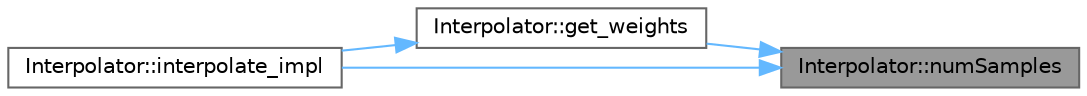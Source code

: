 digraph "Interpolator::numSamples"
{
 // INTERACTIVE_SVG=YES
 // LATEX_PDF_SIZE
  bgcolor="transparent";
  edge [fontname=Helvetica,fontsize=10,labelfontname=Helvetica,labelfontsize=10];
  node [fontname=Helvetica,fontsize=10,shape=box,height=0.2,width=0.4];
  rankdir="RL";
  Node1 [id="Node000001",label="Interpolator::numSamples",height=0.2,width=0.4,color="gray40", fillcolor="grey60", style="filled", fontcolor="black",tooltip=" "];
  Node1 -> Node2 [id="edge1_Node000001_Node000002",dir="back",color="steelblue1",style="solid",tooltip=" "];
  Node2 [id="Node000002",label="Interpolator::get_weights",height=0.2,width=0.4,color="grey40", fillcolor="white", style="filled",URL="$d3/df3/classInterpolator.html#a7eec042901fc9826eb108a89c92ebf61",tooltip=" "];
  Node2 -> Node3 [id="edge2_Node000002_Node000003",dir="back",color="steelblue1",style="solid",tooltip=" "];
  Node3 [id="Node000003",label="Interpolator::interpolate_impl",height=0.2,width=0.4,color="grey40", fillcolor="white", style="filled",URL="$d3/df3/classInterpolator.html#a28d139011c8ea9e07a14c068f660026d",tooltip=" "];
  Node1 -> Node3 [id="edge3_Node000001_Node000003",dir="back",color="steelblue1",style="solid",tooltip=" "];
}
